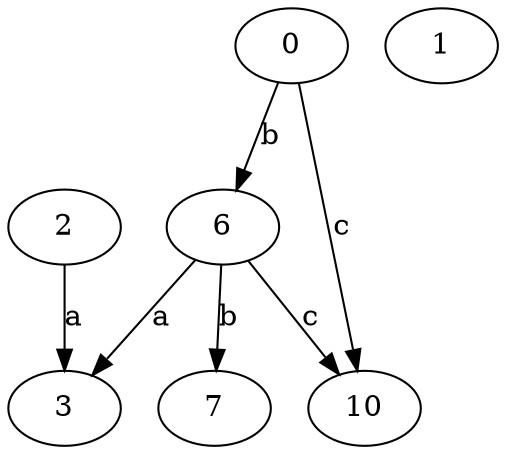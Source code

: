 strict digraph  {
2;
3;
6;
7;
0;
10;
1;
2 -> 3  [label=a];
6 -> 3  [label=a];
6 -> 7  [label=b];
6 -> 10  [label=c];
0 -> 6  [label=b];
0 -> 10  [label=c];
}
